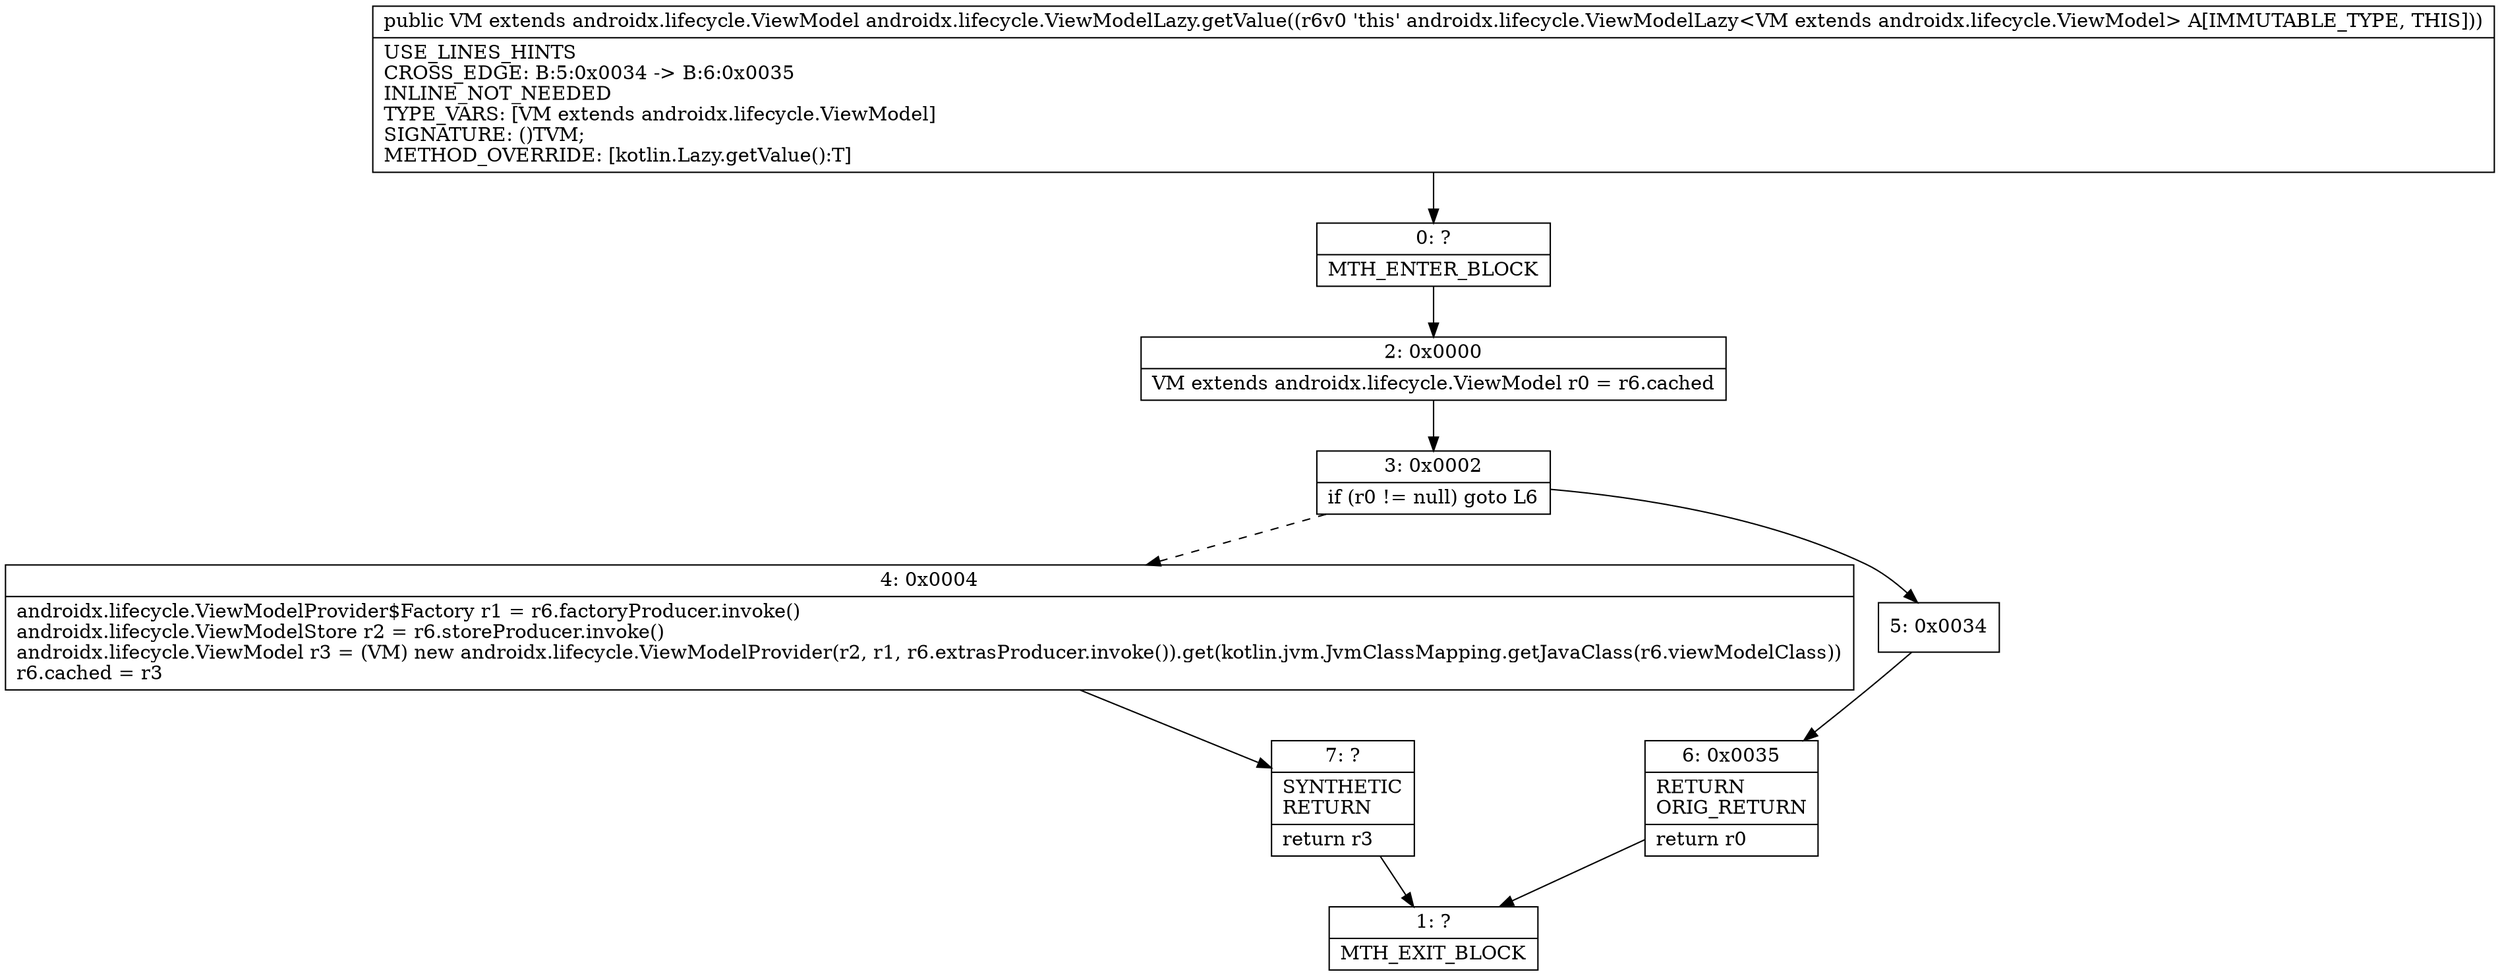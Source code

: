 digraph "CFG forandroidx.lifecycle.ViewModelLazy.getValue()Landroidx\/lifecycle\/ViewModel;" {
Node_0 [shape=record,label="{0\:\ ?|MTH_ENTER_BLOCK\l}"];
Node_2 [shape=record,label="{2\:\ 0x0000|VM extends androidx.lifecycle.ViewModel r0 = r6.cached\l}"];
Node_3 [shape=record,label="{3\:\ 0x0002|if (r0 != null) goto L6\l}"];
Node_4 [shape=record,label="{4\:\ 0x0004|androidx.lifecycle.ViewModelProvider$Factory r1 = r6.factoryProducer.invoke()\landroidx.lifecycle.ViewModelStore r2 = r6.storeProducer.invoke()\landroidx.lifecycle.ViewModel r3 = (VM) new androidx.lifecycle.ViewModelProvider(r2, r1, r6.extrasProducer.invoke()).get(kotlin.jvm.JvmClassMapping.getJavaClass(r6.viewModelClass))\lr6.cached = r3\l}"];
Node_7 [shape=record,label="{7\:\ ?|SYNTHETIC\lRETURN\l|return r3\l}"];
Node_1 [shape=record,label="{1\:\ ?|MTH_EXIT_BLOCK\l}"];
Node_5 [shape=record,label="{5\:\ 0x0034}"];
Node_6 [shape=record,label="{6\:\ 0x0035|RETURN\lORIG_RETURN\l|return r0\l}"];
MethodNode[shape=record,label="{public VM extends androidx.lifecycle.ViewModel androidx.lifecycle.ViewModelLazy.getValue((r6v0 'this' androidx.lifecycle.ViewModelLazy\<VM extends androidx.lifecycle.ViewModel\> A[IMMUTABLE_TYPE, THIS]))  | USE_LINES_HINTS\lCROSS_EDGE: B:5:0x0034 \-\> B:6:0x0035\lINLINE_NOT_NEEDED\lTYPE_VARS: [VM extends androidx.lifecycle.ViewModel]\lSIGNATURE: ()TVM;\lMETHOD_OVERRIDE: [kotlin.Lazy.getValue():T]\l}"];
MethodNode -> Node_0;Node_0 -> Node_2;
Node_2 -> Node_3;
Node_3 -> Node_4[style=dashed];
Node_3 -> Node_5;
Node_4 -> Node_7;
Node_7 -> Node_1;
Node_5 -> Node_6;
Node_6 -> Node_1;
}

